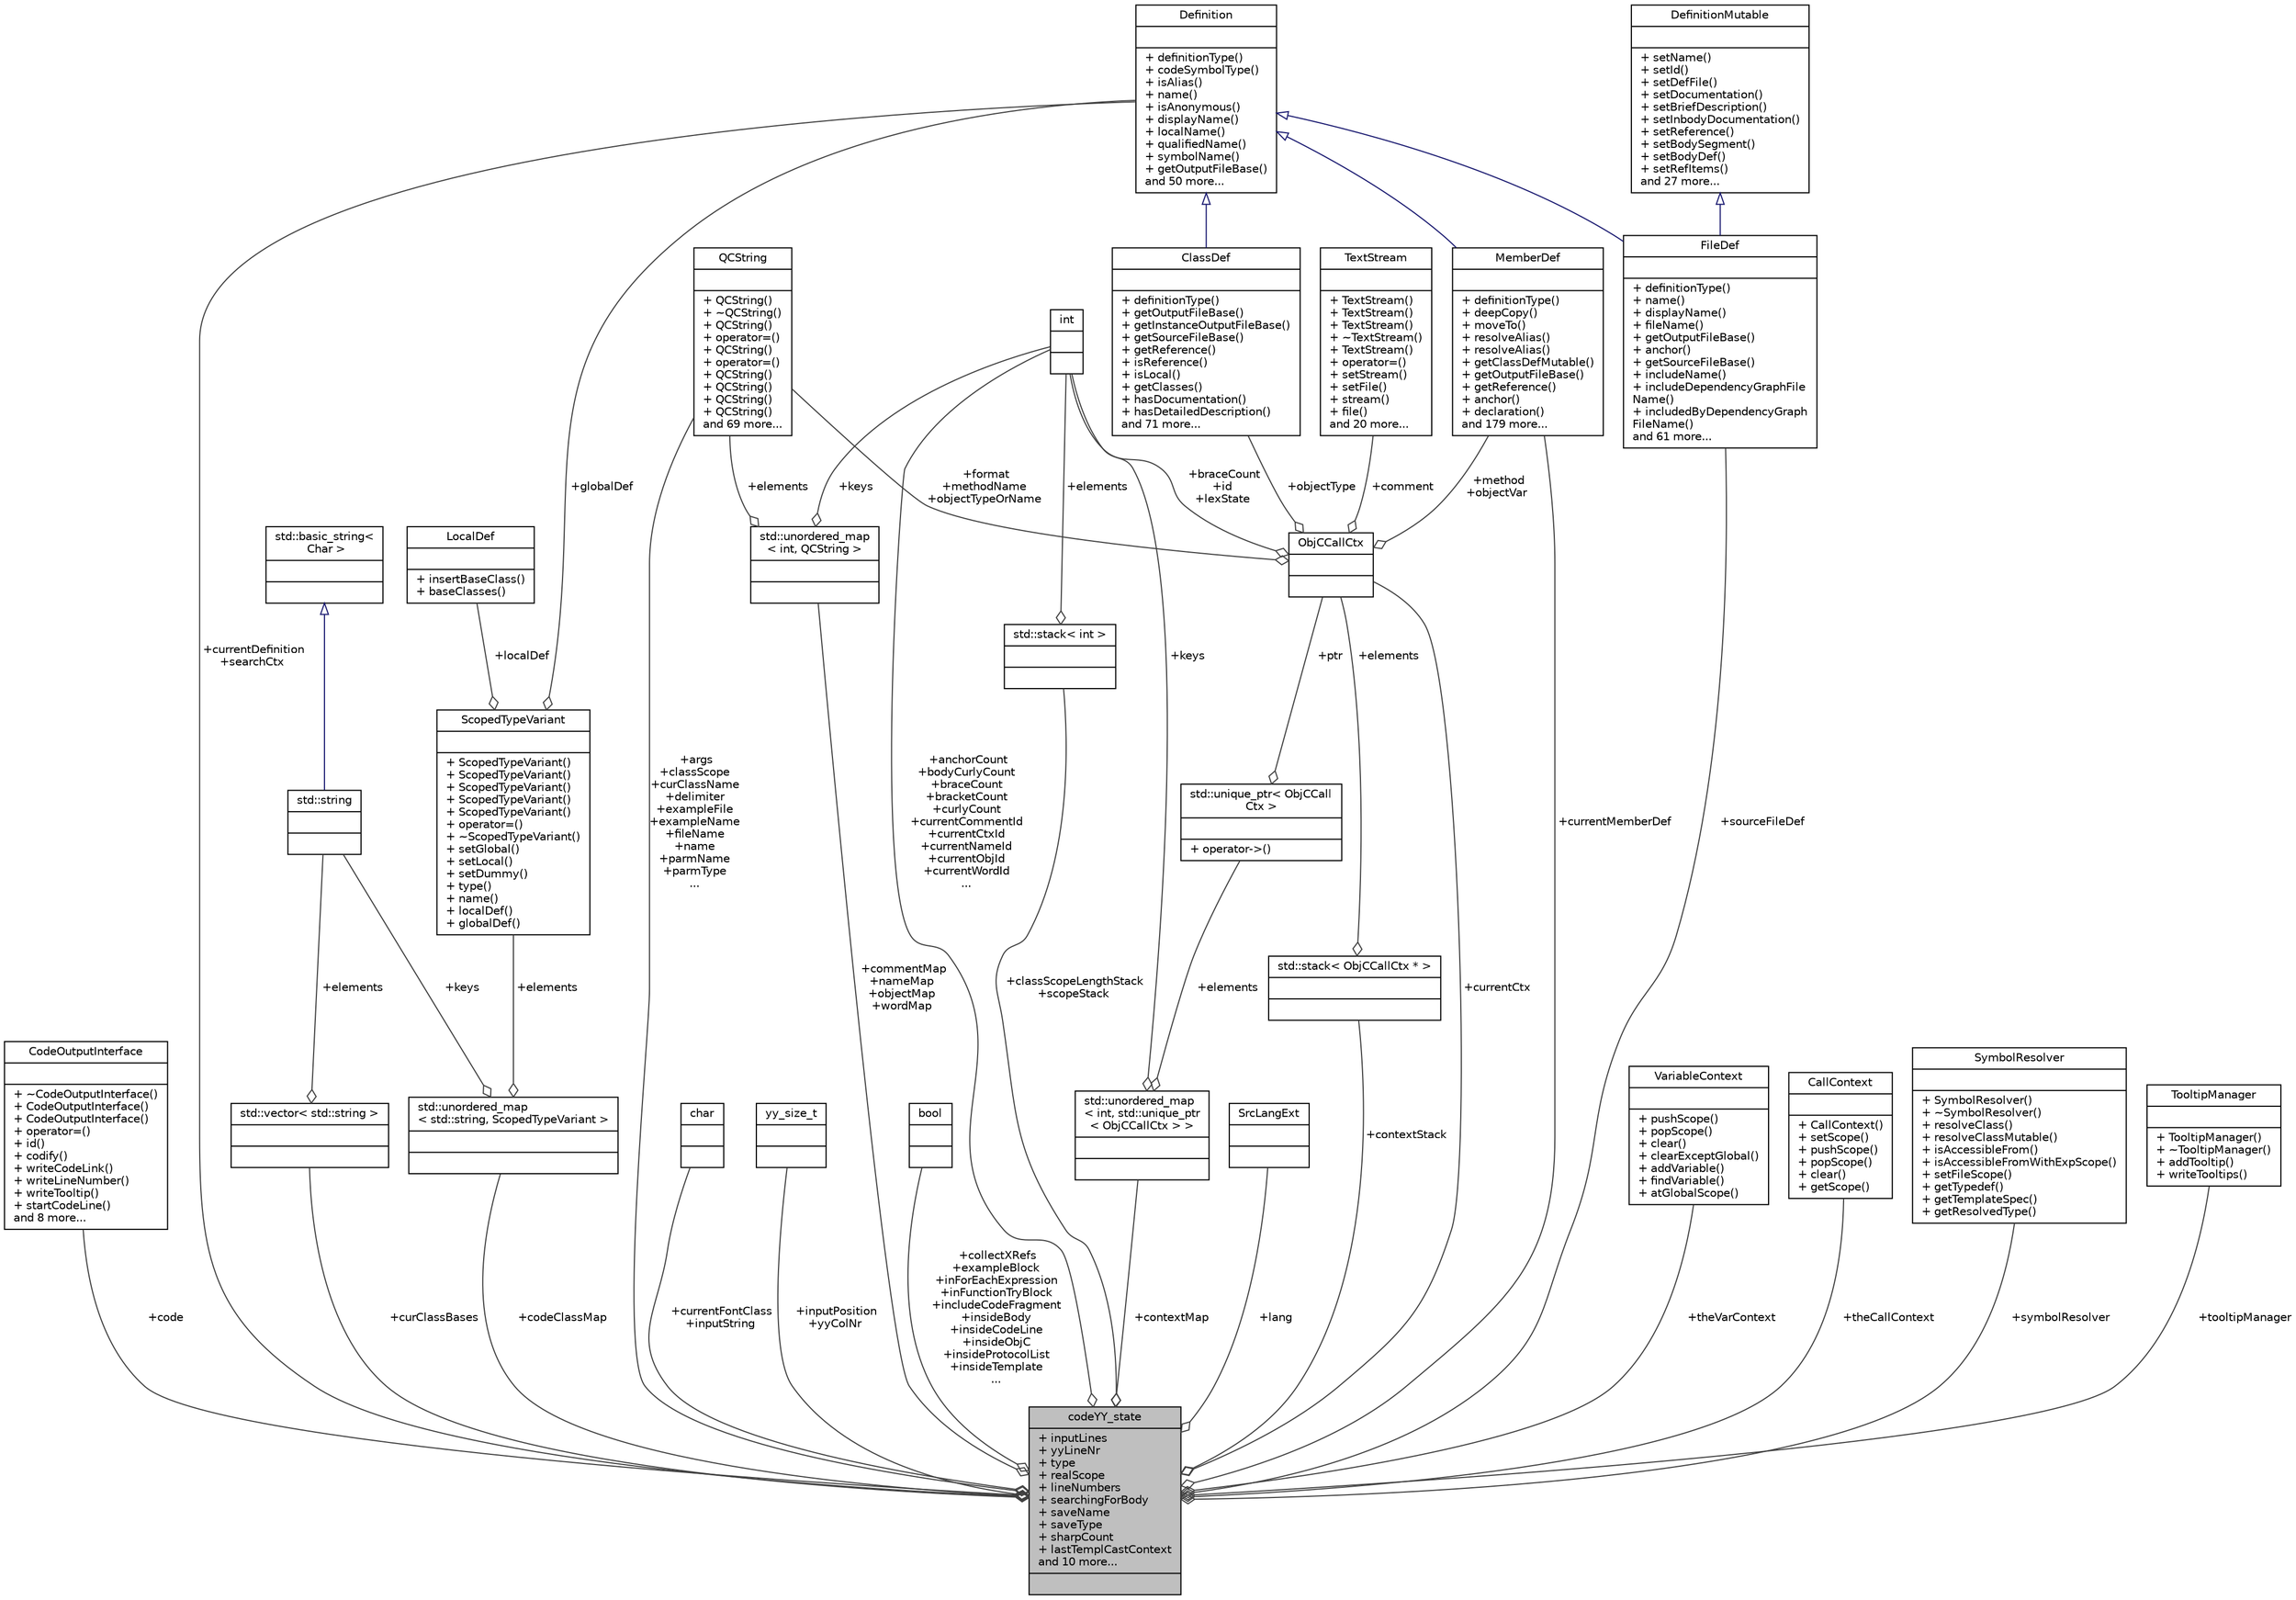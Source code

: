 digraph "codeYY_state"
{
 // LATEX_PDF_SIZE
  edge [fontname="Helvetica",fontsize="10",labelfontname="Helvetica",labelfontsize="10"];
  node [fontname="Helvetica",fontsize="10",shape=record];
  Node1 [label="{codeYY_state\n|+ inputLines\l+ yyLineNr\l+ type\l+ realScope\l+ lineNumbers\l+ searchingForBody\l+ saveName\l+ saveType\l+ sharpCount\l+ lastTemplCastContext\land 10 more...\l|}",height=0.2,width=0.4,color="black", fillcolor="grey75", style="filled", fontcolor="black",tooltip=" "];
  Node2 -> Node1 [color="grey25",fontsize="10",style="solid",label=" +code" ,arrowhead="odiamond",fontname="Helvetica"];
  Node2 [label="{CodeOutputInterface\n||+ ~CodeOutputInterface()\l+ CodeOutputInterface()\l+ CodeOutputInterface()\l+ operator=()\l+ id()\l+ codify()\l+ writeCodeLink()\l+ writeLineNumber()\l+ writeTooltip()\l+ startCodeLine()\land 8 more...\l}",height=0.2,width=0.4,color="black", fillcolor="white", style="filled",URL="$classCodeOutputInterface.html",tooltip=" "];
  Node3 -> Node1 [color="grey25",fontsize="10",style="solid",label=" +codeClassMap" ,arrowhead="odiamond",fontname="Helvetica"];
  Node3 [label="{std::unordered_map\l\< std::string, ScopedTypeVariant \>\n||}",height=0.2,width=0.4,color="black", fillcolor="white", style="filled",tooltip=" "];
  Node4 -> Node3 [color="grey25",fontsize="10",style="solid",label=" +keys" ,arrowhead="odiamond",fontname="Helvetica"];
  Node4 [label="{std::string\n||}",height=0.2,width=0.4,color="black", fillcolor="white", style="filled",tooltip=" "];
  Node5 -> Node4 [dir="back",color="midnightblue",fontsize="10",style="solid",arrowtail="onormal",fontname="Helvetica"];
  Node5 [label="{std::basic_string\<\l Char \>\n||}",height=0.2,width=0.4,color="black", fillcolor="white", style="filled",tooltip=" "];
  Node6 -> Node3 [color="grey25",fontsize="10",style="solid",label=" +elements" ,arrowhead="odiamond",fontname="Helvetica"];
  Node6 [label="{ScopedTypeVariant\n||+ ScopedTypeVariant()\l+ ScopedTypeVariant()\l+ ScopedTypeVariant()\l+ ScopedTypeVariant()\l+ ScopedTypeVariant()\l+ operator=()\l+ ~ScopedTypeVariant()\l+ setGlobal()\l+ setLocal()\l+ setDummy()\l+ type()\l+ name()\l+ localDef()\l+ globalDef()\l}",height=0.2,width=0.4,color="black", fillcolor="white", style="filled",URL="$classScopedTypeVariant.html",tooltip=" "];
  Node7 -> Node6 [color="grey25",fontsize="10",style="solid",label=" +globalDef" ,arrowhead="odiamond",fontname="Helvetica"];
  Node7 [label="{Definition\n||+ definitionType()\l+ codeSymbolType()\l+ isAlias()\l+ name()\l+ isAnonymous()\l+ displayName()\l+ localName()\l+ qualifiedName()\l+ symbolName()\l+ getOutputFileBase()\land 50 more...\l}",height=0.2,width=0.4,color="black", fillcolor="white", style="filled",URL="$classDefinition.html",tooltip=" "];
  Node8 -> Node6 [color="grey25",fontsize="10",style="solid",label=" +localDef" ,arrowhead="odiamond",fontname="Helvetica"];
  Node8 [label="{LocalDef\n||+ insertBaseClass()\l+ baseClasses()\l}",height=0.2,width=0.4,color="black", fillcolor="white", style="filled",URL="$classLocalDef.html",tooltip=" "];
  Node9 -> Node1 [color="grey25",fontsize="10",style="solid",label=" +args\n+classScope\n+curClassName\n+delimiter\n+exampleFile\n+exampleName\n+fileName\n+name\n+parmName\n+parmType\n..." ,arrowhead="odiamond",fontname="Helvetica"];
  Node9 [label="{QCString\n||+ QCString()\l+ ~QCString()\l+ QCString()\l+ operator=()\l+ QCString()\l+ operator=()\l+ QCString()\l+ QCString()\l+ QCString()\l+ QCString()\land 69 more...\l}",height=0.2,width=0.4,color="black", fillcolor="white", style="filled",URL="$classQCString.html",tooltip=" "];
  Node10 -> Node1 [color="grey25",fontsize="10",style="solid",label=" +curClassBases" ,arrowhead="odiamond",fontname="Helvetica"];
  Node10 [label="{std::vector\< std::string \>\n||}",height=0.2,width=0.4,color="black", fillcolor="white", style="filled",tooltip=" "];
  Node4 -> Node10 [color="grey25",fontsize="10",style="solid",label=" +elements" ,arrowhead="odiamond",fontname="Helvetica"];
  Node11 -> Node1 [color="grey25",fontsize="10",style="solid",label=" +currentFontClass\n+inputString" ,arrowhead="odiamond",fontname="Helvetica"];
  Node11 [label="{char\n||}",height=0.2,width=0.4,color="black", fillcolor="white", style="filled",tooltip=" "];
  Node12 -> Node1 [color="grey25",fontsize="10",style="solid",label=" +inputPosition\n+yyColNr" ,arrowhead="odiamond",fontname="Helvetica"];
  Node12 [label="{yy_size_t\n||}",height=0.2,width=0.4,color="black", fillcolor="white", style="filled",tooltip=" "];
  Node13 -> Node1 [color="grey25",fontsize="10",style="solid",label=" +anchorCount\n+bodyCurlyCount\n+braceCount\n+bracketCount\n+curlyCount\n+currentCommentId\n+currentCtxId\n+currentNameId\n+currentObjId\n+currentWordId\n..." ,arrowhead="odiamond",fontname="Helvetica"];
  Node13 [label="{int\n||}",height=0.2,width=0.4,color="black", fillcolor="white", style="filled",URL="$classint.html",tooltip=" "];
  Node14 -> Node1 [color="grey25",fontsize="10",style="solid",label=" +collectXRefs\n+exampleBlock\n+inForEachExpression\n+inFunctionTryBlock\n+includeCodeFragment\n+insideBody\n+insideCodeLine\n+insideObjC\n+insideProtocolList\n+insideTemplate\n..." ,arrowhead="odiamond",fontname="Helvetica"];
  Node14 [label="{bool\n||}",height=0.2,width=0.4,color="black", fillcolor="white", style="filled",tooltip=" "];
  Node15 -> Node1 [color="grey25",fontsize="10",style="solid",label=" +classScopeLengthStack\n+scopeStack" ,arrowhead="odiamond",fontname="Helvetica"];
  Node15 [label="{std::stack\< int \>\n||}",height=0.2,width=0.4,color="black", fillcolor="white", style="filled",tooltip=" "];
  Node13 -> Node15 [color="grey25",fontsize="10",style="solid",label=" +elements" ,arrowhead="odiamond",fontname="Helvetica"];
  Node16 -> Node1 [color="grey25",fontsize="10",style="solid",label=" +sourceFileDef" ,arrowhead="odiamond",fontname="Helvetica"];
  Node16 [label="{FileDef\n||+ definitionType()\l+ name()\l+ displayName()\l+ fileName()\l+ getOutputFileBase()\l+ anchor()\l+ getSourceFileBase()\l+ includeName()\l+ includeDependencyGraphFile\lName()\l+ includedByDependencyGraph\lFileName()\land 61 more...\l}",height=0.2,width=0.4,color="black", fillcolor="white", style="filled",URL="$classFileDef.html",tooltip=" "];
  Node17 -> Node16 [dir="back",color="midnightblue",fontsize="10",style="solid",arrowtail="onormal",fontname="Helvetica"];
  Node17 [label="{DefinitionMutable\n||+ setName()\l+ setId()\l+ setDefFile()\l+ setDocumentation()\l+ setBriefDescription()\l+ setInbodyDocumentation()\l+ setReference()\l+ setBodySegment()\l+ setBodyDef()\l+ setRefItems()\land 27 more...\l}",height=0.2,width=0.4,color="black", fillcolor="white", style="filled",URL="$classDefinitionMutable.html",tooltip=" "];
  Node7 -> Node16 [dir="back",color="midnightblue",fontsize="10",style="solid",arrowtail="onormal",fontname="Helvetica"];
  Node7 -> Node1 [color="grey25",fontsize="10",style="solid",label=" +currentDefinition\n+searchCtx" ,arrowhead="odiamond",fontname="Helvetica"];
  Node18 -> Node1 [color="grey25",fontsize="10",style="solid",label=" +currentMemberDef" ,arrowhead="odiamond",fontname="Helvetica"];
  Node18 [label="{MemberDef\n||+ definitionType()\l+ deepCopy()\l+ moveTo()\l+ resolveAlias()\l+ resolveAlias()\l+ getClassDefMutable()\l+ getOutputFileBase()\l+ getReference()\l+ anchor()\l+ declaration()\land 179 more...\l}",height=0.2,width=0.4,color="black", fillcolor="white", style="filled",URL="$classMemberDef.html",tooltip=" "];
  Node7 -> Node18 [dir="back",color="midnightblue",fontsize="10",style="solid",arrowtail="onormal",fontname="Helvetica"];
  Node19 -> Node1 [color="grey25",fontsize="10",style="solid",label=" +lang" ,arrowhead="odiamond",fontname="Helvetica"];
  Node19 [label="{SrcLangExt\n||}",height=0.2,width=0.4,color="black", fillcolor="white", style="filled",tooltip=" "];
  Node20 -> Node1 [color="grey25",fontsize="10",style="solid",label=" +currentCtx" ,arrowhead="odiamond",fontname="Helvetica"];
  Node20 [label="{ObjCCallCtx\n||}",height=0.2,width=0.4,color="black", fillcolor="white", style="filled",URL="$structObjCCallCtx.html",tooltip=" "];
  Node13 -> Node20 [color="grey25",fontsize="10",style="solid",label=" +braceCount\n+id\n+lexState" ,arrowhead="odiamond",fontname="Helvetica"];
  Node9 -> Node20 [color="grey25",fontsize="10",style="solid",label=" +format\n+methodName\n+objectTypeOrName" ,arrowhead="odiamond",fontname="Helvetica"];
  Node21 -> Node20 [color="grey25",fontsize="10",style="solid",label=" +comment" ,arrowhead="odiamond",fontname="Helvetica"];
  Node21 [label="{TextStream\n||+ TextStream()\l+ TextStream()\l+ TextStream()\l+ ~TextStream()\l+ TextStream()\l+ operator=()\l+ setStream()\l+ setFile()\l+ stream()\l+ file()\land 20 more...\l}",height=0.2,width=0.4,color="black", fillcolor="white", style="filled",URL="$classTextStream.html",tooltip="Text streaming class that buffers data."];
  Node22 -> Node20 [color="grey25",fontsize="10",style="solid",label=" +objectType" ,arrowhead="odiamond",fontname="Helvetica"];
  Node22 [label="{ClassDef\n||+ definitionType()\l+ getOutputFileBase()\l+ getInstanceOutputFileBase()\l+ getSourceFileBase()\l+ getReference()\l+ isReference()\l+ isLocal()\l+ getClasses()\l+ hasDocumentation()\l+ hasDetailedDescription()\land 71 more...\l}",height=0.2,width=0.4,color="black", fillcolor="white", style="filled",URL="$classClassDef.html",tooltip=" "];
  Node7 -> Node22 [dir="back",color="midnightblue",fontsize="10",style="solid",arrowtail="onormal",fontname="Helvetica"];
  Node18 -> Node20 [color="grey25",fontsize="10",style="solid",label=" +method\n+objectVar" ,arrowhead="odiamond",fontname="Helvetica"];
  Node23 -> Node1 [color="grey25",fontsize="10",style="solid",label=" +contextStack" ,arrowhead="odiamond",fontname="Helvetica"];
  Node23 [label="{std::stack\< ObjCCallCtx * \>\n||}",height=0.2,width=0.4,color="black", fillcolor="white", style="filled",tooltip=" "];
  Node20 -> Node23 [color="grey25",fontsize="10",style="solid",label=" +elements" ,arrowhead="odiamond",fontname="Helvetica"];
  Node24 -> Node1 [color="grey25",fontsize="10",style="solid",label=" +contextMap" ,arrowhead="odiamond",fontname="Helvetica"];
  Node24 [label="{std::unordered_map\l\< int, std::unique_ptr\l\< ObjCCallCtx \> \>\n||}",height=0.2,width=0.4,color="black", fillcolor="white", style="filled",tooltip=" "];
  Node13 -> Node24 [color="grey25",fontsize="10",style="solid",label=" +keys" ,arrowhead="odiamond",fontname="Helvetica"];
  Node25 -> Node24 [color="grey25",fontsize="10",style="solid",label=" +elements" ,arrowhead="odiamond",fontname="Helvetica"];
  Node25 [label="{std::unique_ptr\< ObjCCall\lCtx \>\n||+ operator-\>()\l}",height=0.2,width=0.4,color="black", fillcolor="white", style="filled",tooltip=" "];
  Node20 -> Node25 [color="grey25",fontsize="10",style="solid",label=" +ptr" ,arrowhead="odiamond",fontname="Helvetica"];
  Node26 -> Node1 [color="grey25",fontsize="10",style="solid",label=" +commentMap\n+nameMap\n+objectMap\n+wordMap" ,arrowhead="odiamond",fontname="Helvetica"];
  Node26 [label="{std::unordered_map\l\< int, QCString \>\n||}",height=0.2,width=0.4,color="black", fillcolor="white", style="filled",tooltip=" "];
  Node13 -> Node26 [color="grey25",fontsize="10",style="solid",label=" +keys" ,arrowhead="odiamond",fontname="Helvetica"];
  Node9 -> Node26 [color="grey25",fontsize="10",style="solid",label=" +elements" ,arrowhead="odiamond",fontname="Helvetica"];
  Node27 -> Node1 [color="grey25",fontsize="10",style="solid",label=" +theVarContext" ,arrowhead="odiamond",fontname="Helvetica"];
  Node27 [label="{VariableContext\n||+ pushScope()\l+ popScope()\l+ clear()\l+ clearExceptGlobal()\l+ addVariable()\l+ findVariable()\l+ atGlobalScope()\l}",height=0.2,width=0.4,color="black", fillcolor="white", style="filled",URL="$classVariableContext.html",tooltip=" "];
  Node28 -> Node1 [color="grey25",fontsize="10",style="solid",label=" +theCallContext" ,arrowhead="odiamond",fontname="Helvetica"];
  Node28 [label="{CallContext\n||+ CallContext()\l+ setScope()\l+ pushScope()\l+ popScope()\l+ clear()\l+ getScope()\l}",height=0.2,width=0.4,color="black", fillcolor="white", style="filled",URL="$classCallContext.html",tooltip=" "];
  Node29 -> Node1 [color="grey25",fontsize="10",style="solid",label=" +symbolResolver" ,arrowhead="odiamond",fontname="Helvetica"];
  Node29 [label="{SymbolResolver\n||+ SymbolResolver()\l+ ~SymbolResolver()\l+ resolveClass()\l+ resolveClassMutable()\l+ isAccessibleFrom()\l+ isAccessibleFromWithExpScope()\l+ setFileScope()\l+ getTypedef()\l+ getTemplateSpec()\l+ getResolvedType()\l}",height=0.2,width=0.4,color="black", fillcolor="white", style="filled",URL="$classSymbolResolver.html",tooltip=" "];
  Node30 -> Node1 [color="grey25",fontsize="10",style="solid",label=" +tooltipManager" ,arrowhead="odiamond",fontname="Helvetica"];
  Node30 [label="{TooltipManager\n||+ TooltipManager()\l+ ~TooltipManager()\l+ addTooltip()\l+ writeTooltips()\l}",height=0.2,width=0.4,color="black", fillcolor="white", style="filled",URL="$classTooltipManager.html",tooltip="Class that manages the tooltips for a source file."];
}
